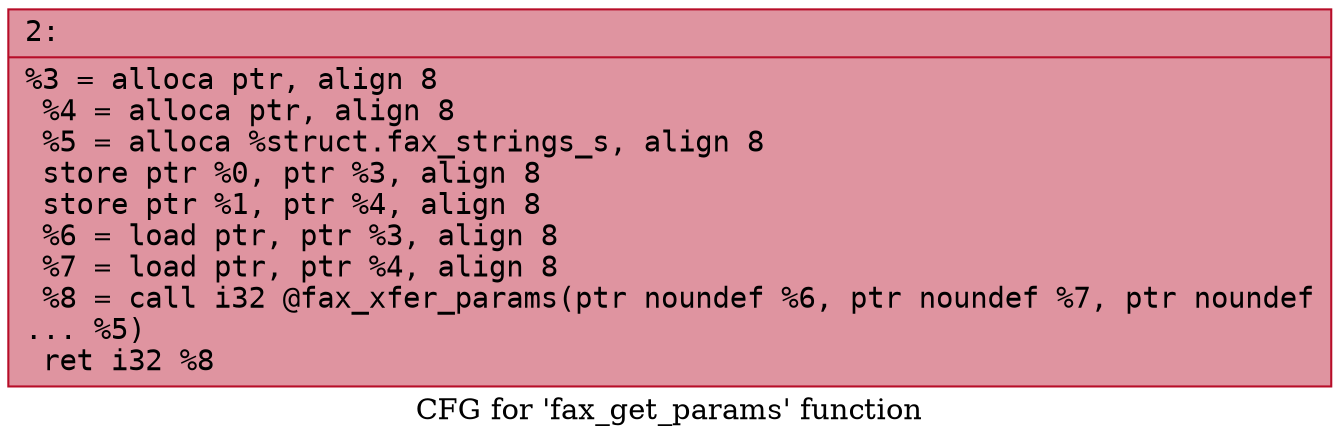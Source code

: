 digraph "CFG for 'fax_get_params' function" {
	label="CFG for 'fax_get_params' function";

	Node0x6000014dc7d0 [shape=record,color="#b70d28ff", style=filled, fillcolor="#b70d2870" fontname="Courier",label="{2:\l|  %3 = alloca ptr, align 8\l  %4 = alloca ptr, align 8\l  %5 = alloca %struct.fax_strings_s, align 8\l  store ptr %0, ptr %3, align 8\l  store ptr %1, ptr %4, align 8\l  %6 = load ptr, ptr %3, align 8\l  %7 = load ptr, ptr %4, align 8\l  %8 = call i32 @fax_xfer_params(ptr noundef %6, ptr noundef %7, ptr noundef\l... %5)\l  ret i32 %8\l}"];
}

